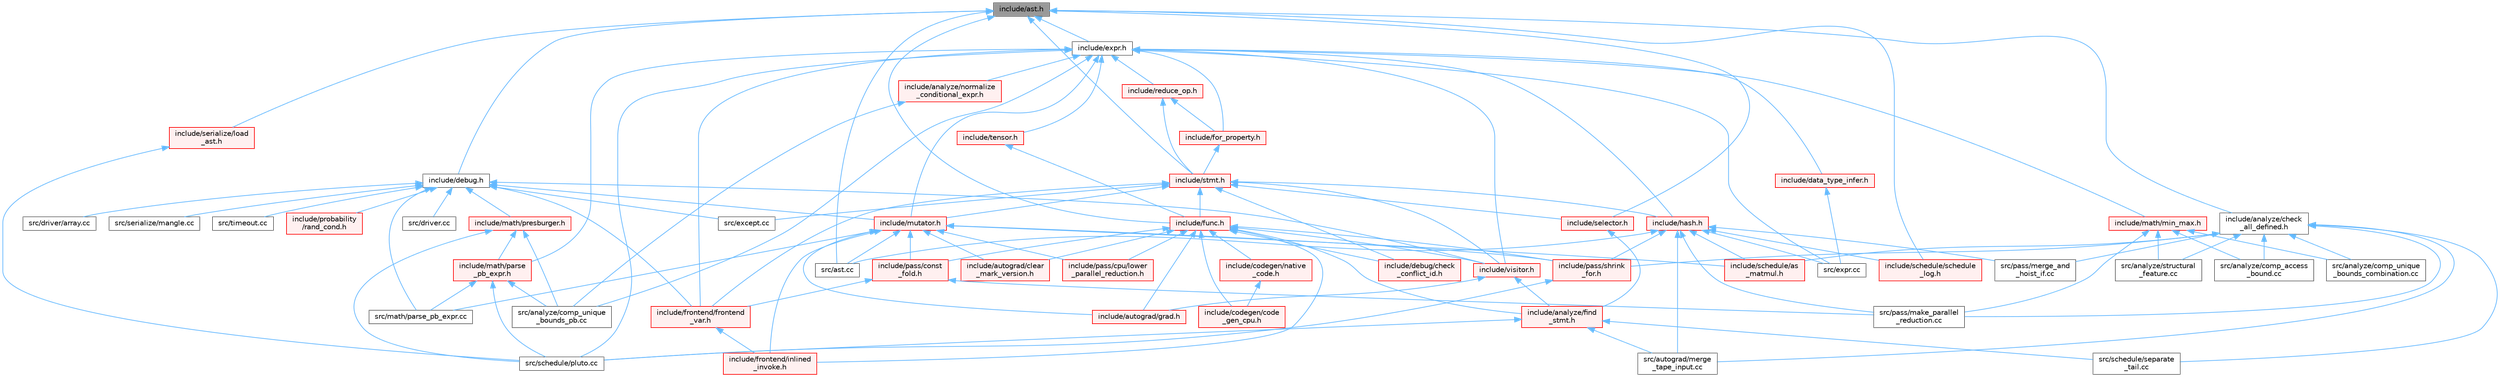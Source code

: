 digraph "include/ast.h"
{
 // LATEX_PDF_SIZE
  bgcolor="transparent";
  edge [fontname=Helvetica,fontsize=10,labelfontname=Helvetica,labelfontsize=10];
  node [fontname=Helvetica,fontsize=10,shape=box,height=0.2,width=0.4];
  Node1 [label="include/ast.h",height=0.2,width=0.4,color="gray40", fillcolor="grey60", style="filled", fontcolor="black",tooltip=" "];
  Node1 -> Node2 [dir="back",color="steelblue1",style="solid"];
  Node2 [label="include/analyze/check\l_all_defined.h",height=0.2,width=0.4,color="grey40", fillcolor="white", style="filled",URL="$check__all__defined_8h.html",tooltip=" "];
  Node2 -> Node3 [dir="back",color="steelblue1",style="solid"];
  Node3 [label="include/pass/shrink\l_for.h",height=0.2,width=0.4,color="red", fillcolor="#FFF0F0", style="filled",URL="$shrink__for_8h.html",tooltip=" "];
  Node3 -> Node9 [dir="back",color="steelblue1",style="solid"];
  Node9 [label="src/schedule/pluto.cc",height=0.2,width=0.4,color="grey40", fillcolor="white", style="filled",URL="$pluto_8cc.html",tooltip=" "];
  Node2 -> Node10 [dir="back",color="steelblue1",style="solid"];
  Node10 [label="include/schedule/as\l_matmul.h",height=0.2,width=0.4,color="red", fillcolor="#FFF0F0", style="filled",URL="$as__matmul_8h.html",tooltip=" "];
  Node2 -> Node42 [dir="back",color="steelblue1",style="solid"];
  Node42 [label="src/analyze/comp_access\l_bound.cc",height=0.2,width=0.4,color="grey40", fillcolor="white", style="filled",URL="$comp__access__bound_8cc.html",tooltip=" "];
  Node2 -> Node43 [dir="back",color="steelblue1",style="solid"];
  Node43 [label="src/analyze/comp_unique\l_bounds_combination.cc",height=0.2,width=0.4,color="grey40", fillcolor="white", style="filled",URL="$comp__unique__bounds__combination_8cc.html",tooltip=" "];
  Node2 -> Node44 [dir="back",color="steelblue1",style="solid"];
  Node44 [label="src/analyze/structural\l_feature.cc",height=0.2,width=0.4,color="grey40", fillcolor="white", style="filled",URL="$structural__feature_8cc.html",tooltip=" "];
  Node2 -> Node45 [dir="back",color="steelblue1",style="solid"];
  Node45 [label="src/autograd/merge\l_tape_input.cc",height=0.2,width=0.4,color="grey40", fillcolor="white", style="filled",URL="$merge__tape__input_8cc.html",tooltip=" "];
  Node2 -> Node46 [dir="back",color="steelblue1",style="solid"];
  Node46 [label="src/pass/make_parallel\l_reduction.cc",height=0.2,width=0.4,color="grey40", fillcolor="white", style="filled",URL="$make__parallel__reduction_8cc.html",tooltip=" "];
  Node2 -> Node47 [dir="back",color="steelblue1",style="solid"];
  Node47 [label="src/pass/merge_and\l_hoist_if.cc",height=0.2,width=0.4,color="grey40", fillcolor="white", style="filled",URL="$merge__and__hoist__if_8cc.html",tooltip=" "];
  Node2 -> Node33 [dir="back",color="steelblue1",style="solid"];
  Node33 [label="src/schedule/separate\l_tail.cc",height=0.2,width=0.4,color="grey40", fillcolor="white", style="filled",URL="$separate__tail_8cc.html",tooltip=" "];
  Node1 -> Node48 [dir="back",color="steelblue1",style="solid"];
  Node48 [label="include/debug.h",height=0.2,width=0.4,color="grey40", fillcolor="white", style="filled",URL="$debug_8h.html",tooltip=" "];
  Node48 -> Node49 [dir="back",color="steelblue1",style="solid"];
  Node49 [label="include/frontend/frontend\l_var.h",height=0.2,width=0.4,color="red", fillcolor="#FFF0F0", style="filled",URL="$frontend__var_8h.html",tooltip=" "];
  Node49 -> Node50 [dir="back",color="steelblue1",style="solid"];
  Node50 [label="include/frontend/inlined\l_invoke.h",height=0.2,width=0.4,color="red", fillcolor="#FFF0F0", style="filled",URL="$inlined__invoke_8h.html",tooltip=" "];
  Node48 -> Node53 [dir="back",color="steelblue1",style="solid"];
  Node53 [label="include/math/presburger.h",height=0.2,width=0.4,color="red", fillcolor="#FFF0F0", style="filled",URL="$presburger_8h.html",tooltip=" "];
  Node53 -> Node81 [dir="back",color="steelblue1",style="solid"];
  Node81 [label="include/math/parse\l_pb_expr.h",height=0.2,width=0.4,color="red", fillcolor="#FFF0F0", style="filled",URL="$parse__pb__expr_8h.html",tooltip=" "];
  Node81 -> Node64 [dir="back",color="steelblue1",style="solid"];
  Node64 [label="src/analyze/comp_unique\l_bounds_pb.cc",height=0.2,width=0.4,color="grey40", fillcolor="white", style="filled",URL="$comp__unique__bounds__pb_8cc.html",tooltip=" "];
  Node81 -> Node82 [dir="back",color="steelblue1",style="solid"];
  Node82 [label="src/math/parse_pb_expr.cc",height=0.2,width=0.4,color="grey40", fillcolor="white", style="filled",URL="$parse__pb__expr_8cc.html",tooltip=" "];
  Node81 -> Node9 [dir="back",color="steelblue1",style="solid"];
  Node53 -> Node64 [dir="back",color="steelblue1",style="solid"];
  Node53 -> Node9 [dir="back",color="steelblue1",style="solid"];
  Node48 -> Node84 [dir="back",color="steelblue1",style="solid"];
  Node84 [label="include/mutator.h",height=0.2,width=0.4,color="red", fillcolor="#FFF0F0", style="filled",URL="$mutator_8h.html",tooltip=" "];
  Node84 -> Node87 [dir="back",color="steelblue1",style="solid"];
  Node87 [label="include/autograd/clear\l_mark_version.h",height=0.2,width=0.4,color="red", fillcolor="#FFF0F0", style="filled",URL="$clear__mark__version_8h.html",tooltip=" "];
  Node84 -> Node94 [dir="back",color="steelblue1",style="solid"];
  Node94 [label="include/autograd/grad.h",height=0.2,width=0.4,color="red", fillcolor="#FFF0F0", style="filled",URL="$grad_8h.html",tooltip=" "];
  Node84 -> Node50 [dir="back",color="steelblue1",style="solid"];
  Node84 -> Node103 [dir="back",color="steelblue1",style="solid"];
  Node103 [label="include/pass/const\l_fold.h",height=0.2,width=0.4,color="red", fillcolor="#FFF0F0", style="filled",URL="$const__fold_8h.html",tooltip=" "];
  Node103 -> Node49 [dir="back",color="steelblue1",style="solid"];
  Node103 -> Node46 [dir="back",color="steelblue1",style="solid"];
  Node84 -> Node114 [dir="back",color="steelblue1",style="solid"];
  Node114 [label="include/pass/cpu/lower\l_parallel_reduction.h",height=0.2,width=0.4,color="red", fillcolor="#FFF0F0", style="filled",URL="$cpu_2lower__parallel__reduction_8h.html",tooltip=" "];
  Node84 -> Node3 [dir="back",color="steelblue1",style="solid"];
  Node84 -> Node10 [dir="back",color="steelblue1",style="solid"];
  Node84 -> Node166 [dir="back",color="steelblue1",style="solid"];
  Node166 [label="src/ast.cc",height=0.2,width=0.4,color="grey40", fillcolor="white", style="filled",URL="$ast_8cc.html",tooltip=" "];
  Node84 -> Node82 [dir="back",color="steelblue1",style="solid"];
  Node48 -> Node169 [dir="back",color="steelblue1",style="solid"];
  Node169 [label="include/probability\l/rand_cond.h",height=0.2,width=0.4,color="red", fillcolor="#FFF0F0", style="filled",URL="$rand__cond_8h.html",tooltip=" "];
  Node48 -> Node174 [dir="back",color="steelblue1",style="solid"];
  Node174 [label="include/visitor.h",height=0.2,width=0.4,color="red", fillcolor="#FFF0F0", style="filled",URL="$visitor_8h.html",tooltip=" "];
  Node174 -> Node196 [dir="back",color="steelblue1",style="solid"];
  Node196 [label="include/analyze/find\l_stmt.h",height=0.2,width=0.4,color="red", fillcolor="#FFF0F0", style="filled",URL="$find__stmt_8h.html",tooltip=" "];
  Node196 -> Node45 [dir="back",color="steelblue1",style="solid"];
  Node196 -> Node9 [dir="back",color="steelblue1",style="solid"];
  Node196 -> Node33 [dir="back",color="steelblue1",style="solid"];
  Node174 -> Node94 [dir="back",color="steelblue1",style="solid"];
  Node48 -> Node220 [dir="back",color="steelblue1",style="solid"];
  Node220 [label="src/driver.cc",height=0.2,width=0.4,color="grey40", fillcolor="white", style="filled",URL="$driver_8cc.html",tooltip=" "];
  Node48 -> Node221 [dir="back",color="steelblue1",style="solid"];
  Node221 [label="src/driver/array.cc",height=0.2,width=0.4,color="grey40", fillcolor="white", style="filled",URL="$array_8cc.html",tooltip=" "];
  Node48 -> Node12 [dir="back",color="steelblue1",style="solid"];
  Node12 [label="src/except.cc",height=0.2,width=0.4,color="grey40", fillcolor="white", style="filled",URL="$except_8cc.html",tooltip=" "];
  Node48 -> Node82 [dir="back",color="steelblue1",style="solid"];
  Node48 -> Node222 [dir="back",color="steelblue1",style="solid"];
  Node222 [label="src/serialize/mangle.cc",height=0.2,width=0.4,color="grey40", fillcolor="white", style="filled",URL="$mangle_8cc.html",tooltip=" "];
  Node48 -> Node223 [dir="back",color="steelblue1",style="solid"];
  Node223 [label="src/timeout.cc",height=0.2,width=0.4,color="grey40", fillcolor="white", style="filled",URL="$timeout_8cc.html",tooltip=" "];
  Node1 -> Node224 [dir="back",color="steelblue1",style="solid"];
  Node224 [label="include/expr.h",height=0.2,width=0.4,color="grey40", fillcolor="white", style="filled",URL="$expr_8h.html",tooltip=" "];
  Node224 -> Node225 [dir="back",color="steelblue1",style="solid"];
  Node225 [label="include/analyze/normalize\l_conditional_expr.h",height=0.2,width=0.4,color="red", fillcolor="#FFF0F0", style="filled",URL="$normalize__conditional__expr_8h.html",tooltip=" "];
  Node225 -> Node64 [dir="back",color="steelblue1",style="solid"];
  Node224 -> Node226 [dir="back",color="steelblue1",style="solid"];
  Node226 [label="include/data_type_infer.h",height=0.2,width=0.4,color="red", fillcolor="#FFF0F0", style="filled",URL="$data__type__infer_8h.html",tooltip=" "];
  Node226 -> Node227 [dir="back",color="steelblue1",style="solid"];
  Node227 [label="src/expr.cc",height=0.2,width=0.4,color="grey40", fillcolor="white", style="filled",URL="$expr_8cc.html",tooltip=" "];
  Node224 -> Node228 [dir="back",color="steelblue1",style="solid"];
  Node228 [label="include/for_property.h",height=0.2,width=0.4,color="red", fillcolor="#FFF0F0", style="filled",URL="$for__property_8h.html",tooltip=" "];
  Node228 -> Node229 [dir="back",color="steelblue1",style="solid"];
  Node229 [label="include/stmt.h",height=0.2,width=0.4,color="red", fillcolor="#FFF0F0", style="filled",URL="$stmt_8h.html",tooltip=" "];
  Node229 -> Node237 [dir="back",color="steelblue1",style="solid"];
  Node237 [label="include/debug/check\l_conflict_id.h",height=0.2,width=0.4,color="red", fillcolor="#FFF0F0", style="filled",URL="$check__conflict__id_8h.html",tooltip=" "];
  Node229 -> Node49 [dir="back",color="steelblue1",style="solid"];
  Node229 -> Node238 [dir="back",color="steelblue1",style="solid"];
  Node238 [label="include/func.h",height=0.2,width=0.4,color="red", fillcolor="#FFF0F0", style="filled",URL="$func_8h.html",tooltip=" "];
  Node238 -> Node196 [dir="back",color="steelblue1",style="solid"];
  Node238 -> Node87 [dir="back",color="steelblue1",style="solid"];
  Node238 -> Node94 [dir="back",color="steelblue1",style="solid"];
  Node238 -> Node206 [dir="back",color="steelblue1",style="solid"];
  Node206 [label="include/codegen/code\l_gen_cpu.h",height=0.2,width=0.4,color="red", fillcolor="#FFF0F0", style="filled",URL="$code__gen__cpu_8h.html",tooltip=" "];
  Node238 -> Node239 [dir="back",color="steelblue1",style="solid"];
  Node239 [label="include/codegen/native\l_code.h",height=0.2,width=0.4,color="red", fillcolor="#FFF0F0", style="filled",URL="$native__code_8h.html",tooltip=" "];
  Node239 -> Node206 [dir="back",color="steelblue1",style="solid"];
  Node238 -> Node237 [dir="back",color="steelblue1",style="solid"];
  Node238 -> Node50 [dir="back",color="steelblue1",style="solid"];
  Node238 -> Node103 [dir="back",color="steelblue1",style="solid"];
  Node238 -> Node114 [dir="back",color="steelblue1",style="solid"];
  Node238 -> Node3 [dir="back",color="steelblue1",style="solid"];
  Node238 -> Node174 [dir="back",color="steelblue1",style="solid"];
  Node229 -> Node244 [dir="back",color="steelblue1",style="solid"];
  Node244 [label="include/hash.h",height=0.2,width=0.4,color="red", fillcolor="#FFF0F0", style="filled",URL="$hash_8h.html",tooltip=" "];
  Node244 -> Node3 [dir="back",color="steelblue1",style="solid"];
  Node244 -> Node10 [dir="back",color="steelblue1",style="solid"];
  Node244 -> Node245 [dir="back",color="steelblue1",style="solid"];
  Node245 [label="include/schedule/schedule\l_log.h",height=0.2,width=0.4,color="red", fillcolor="#FFF0F0", style="filled",URL="$schedule__log_8h.html",tooltip=" "];
  Node244 -> Node166 [dir="back",color="steelblue1",style="solid"];
  Node244 -> Node45 [dir="back",color="steelblue1",style="solid"];
  Node244 -> Node227 [dir="back",color="steelblue1",style="solid"];
  Node244 -> Node46 [dir="back",color="steelblue1",style="solid"];
  Node244 -> Node47 [dir="back",color="steelblue1",style="solid"];
  Node229 -> Node84 [dir="back",color="steelblue1",style="solid"];
  Node229 -> Node260 [dir="back",color="steelblue1",style="solid"];
  Node260 [label="include/selector.h",height=0.2,width=0.4,color="red", fillcolor="#FFF0F0", style="filled",URL="$selector_8h.html",tooltip=" "];
  Node260 -> Node196 [dir="back",color="steelblue1",style="solid"];
  Node229 -> Node174 [dir="back",color="steelblue1",style="solid"];
  Node229 -> Node12 [dir="back",color="steelblue1",style="solid"];
  Node224 -> Node49 [dir="back",color="steelblue1",style="solid"];
  Node224 -> Node244 [dir="back",color="steelblue1",style="solid"];
  Node224 -> Node262 [dir="back",color="steelblue1",style="solid"];
  Node262 [label="include/math/min_max.h",height=0.2,width=0.4,color="red", fillcolor="#FFF0F0", style="filled",URL="$min__max_8h.html",tooltip=" "];
  Node262 -> Node42 [dir="back",color="steelblue1",style="solid"];
  Node262 -> Node43 [dir="back",color="steelblue1",style="solid"];
  Node262 -> Node44 [dir="back",color="steelblue1",style="solid"];
  Node262 -> Node46 [dir="back",color="steelblue1",style="solid"];
  Node224 -> Node81 [dir="back",color="steelblue1",style="solid"];
  Node224 -> Node84 [dir="back",color="steelblue1",style="solid"];
  Node224 -> Node263 [dir="back",color="steelblue1",style="solid"];
  Node263 [label="include/reduce_op.h",height=0.2,width=0.4,color="red", fillcolor="#FFF0F0", style="filled",URL="$reduce__op_8h.html",tooltip=" "];
  Node263 -> Node228 [dir="back",color="steelblue1",style="solid"];
  Node263 -> Node229 [dir="back",color="steelblue1",style="solid"];
  Node224 -> Node265 [dir="back",color="steelblue1",style="solid"];
  Node265 [label="include/tensor.h",height=0.2,width=0.4,color="red", fillcolor="#FFF0F0", style="filled",URL="$tensor_8h.html",tooltip=" "];
  Node265 -> Node238 [dir="back",color="steelblue1",style="solid"];
  Node224 -> Node174 [dir="back",color="steelblue1",style="solid"];
  Node224 -> Node64 [dir="back",color="steelblue1",style="solid"];
  Node224 -> Node227 [dir="back",color="steelblue1",style="solid"];
  Node224 -> Node9 [dir="back",color="steelblue1",style="solid"];
  Node1 -> Node238 [dir="back",color="steelblue1",style="solid"];
  Node1 -> Node245 [dir="back",color="steelblue1",style="solid"];
  Node1 -> Node260 [dir="back",color="steelblue1",style="solid"];
  Node1 -> Node277 [dir="back",color="steelblue1",style="solid"];
  Node277 [label="include/serialize/load\l_ast.h",height=0.2,width=0.4,color="red", fillcolor="#FFF0F0", style="filled",URL="$load__ast_8h.html",tooltip=" "];
  Node277 -> Node9 [dir="back",color="steelblue1",style="solid"];
  Node1 -> Node229 [dir="back",color="steelblue1",style="solid"];
  Node1 -> Node166 [dir="back",color="steelblue1",style="solid"];
}
